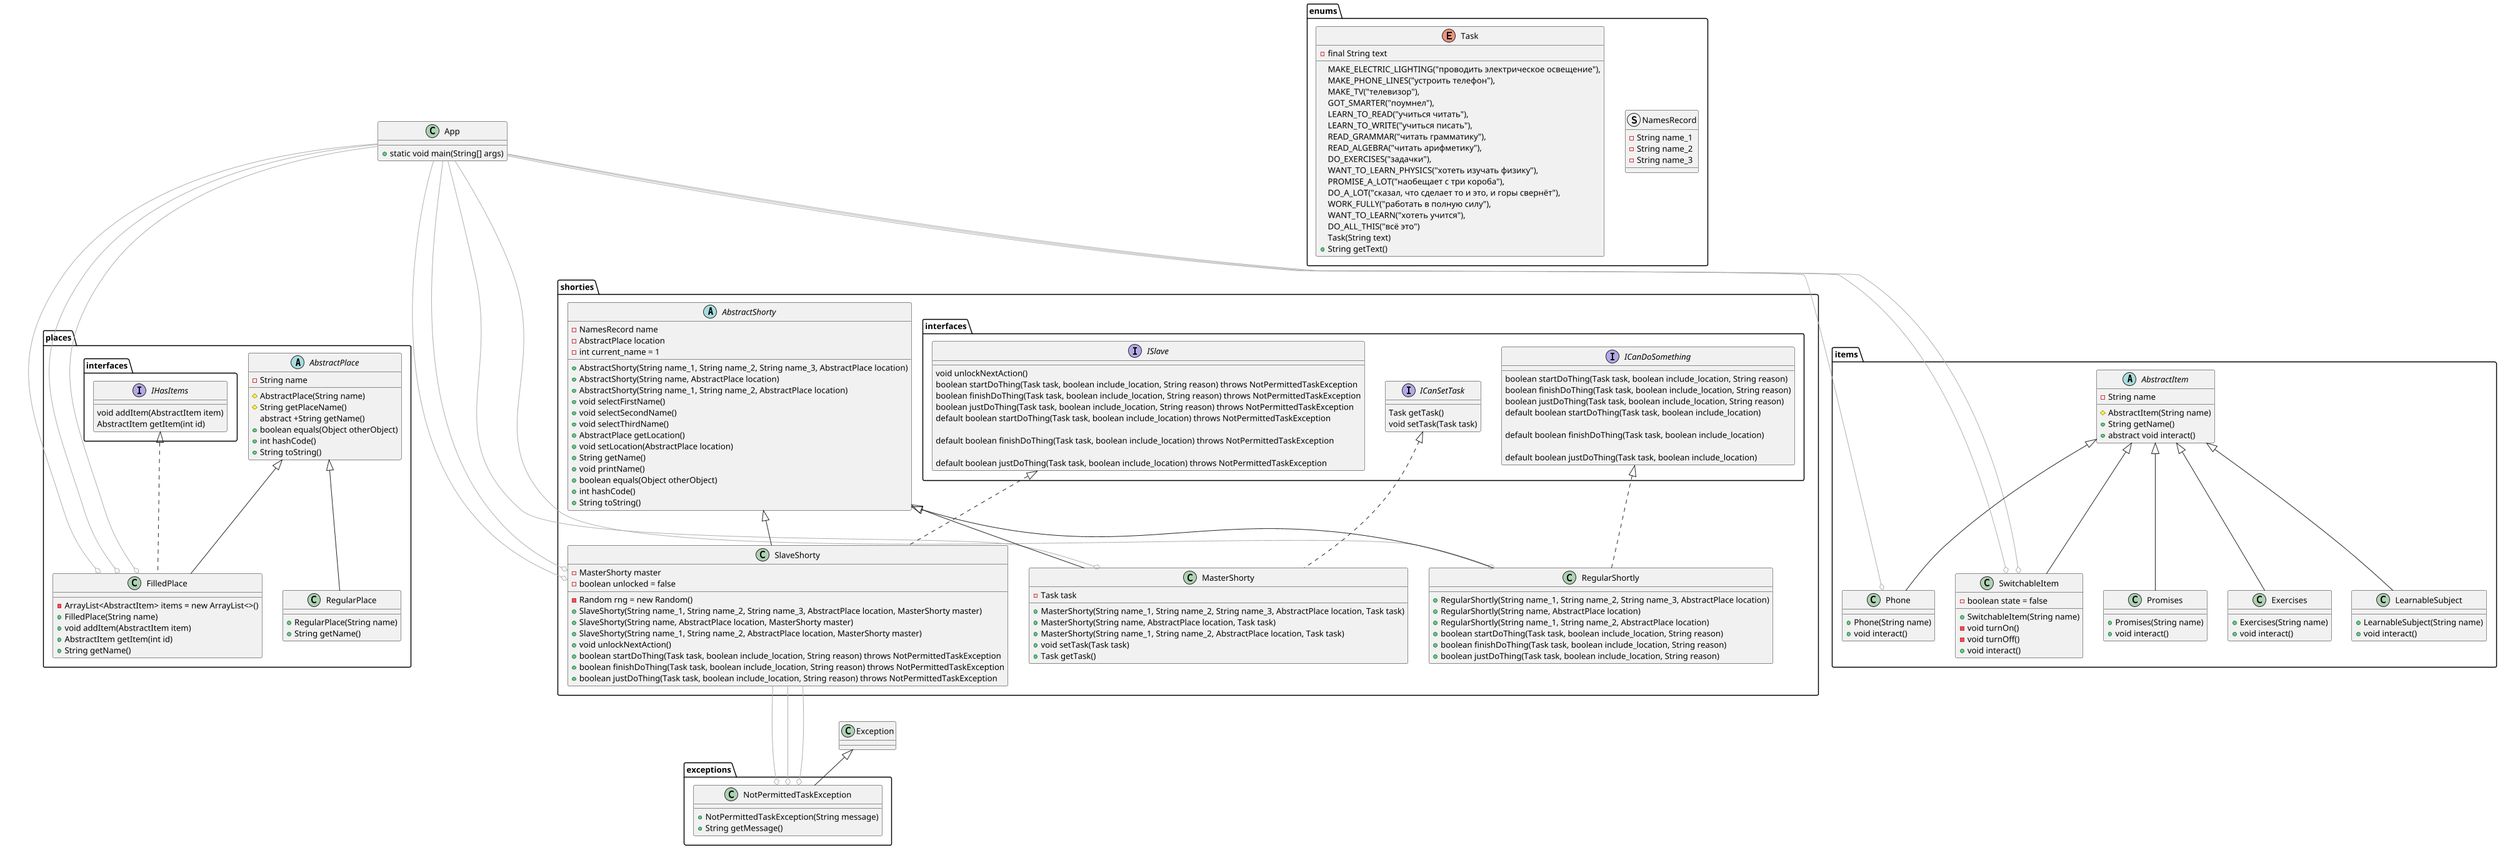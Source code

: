 @startuml
scale max 4000 width
class App {
+static void main(String[] args)
}
App --down[#AAA]-o places.FilledPlace
App -down[#AAA]--o places.FilledPlace
App -down[#AAA]-o shorties.RegularShortly
App -down[#AAA]--o items.SwitchableItem
App -down[#AAA]-o items.Phone
App --down[#AAA]-o shorties.MasterShorty
App -down[#AAA]--o shorties.SlaveShorty
App -down[#AAA]-o shorties.SlaveShorty
App -down[#AAA]--o items.SwitchableItem
App -down[#AAA]-o places.FilledPlace
'!>10 App --down[#AAA]-o shorties.RegularShortly
'!>10 App -down[#AAA]--o items.LearnableSubject
'!>10 App -down[#AAA]-o items.LearnableSubject
'!>10 App -down[#AAA]--o items.Exercises
'!>10 App -down[#AAA]-o places.RegularPlace
'!>10 App --down[#AAA]-o places.FilledPlace
'!>10 App -down[#AAA]--o shorties.RegularShortly
'!>10 App -down[#AAA]-o items.Promises

abstract class shorties.AbstractShorty {
-NamesRecord name
-AbstractPlace location
-int current_name = 1
+AbstractShorty(String name_1, String name_2, String name_3, AbstractPlace location)
+AbstractShorty(String name, AbstractPlace location)
+AbstractShorty(String name_1, String name_2, AbstractPlace location)
+void selectFirstName()
+void selectSecondName()
+void selectThirdName()
+AbstractPlace getLocation()
+void setLocation(AbstractPlace location)
+String getName()
+void printName()
+boolean equals(Object otherObject)
+int hashCode()
+String toString()
}


class shorties.MasterShorty extends shorties.AbstractShorty implements shorties.interfaces.ICanSetTask {
-Task task
+MasterShorty(String name_1, String name_2, String name_3, AbstractPlace location, Task task)
+MasterShorty(String name, AbstractPlace location, Task task)
+MasterShorty(String name_1, String name_2, AbstractPlace location, Task task)
+void setTask(Task task)
+Task getTask()
}


class shorties.RegularShortly extends shorties.AbstractShorty implements shorties.interfaces.ICanDoSomething {
+RegularShortly(String name_1, String name_2, String name_3, AbstractPlace location)
+RegularShortly(String name, AbstractPlace location)
+RegularShortly(String name_1, String name_2, AbstractPlace location)
+boolean startDoThing(Task task, boolean include_location, String reason)
+boolean finishDoThing(Task task, boolean include_location, String reason)
+boolean justDoThing(Task task, boolean include_location, String reason)
}


class shorties.SlaveShorty extends shorties.AbstractShorty implements shorties.interfaces.ISlave {
-MasterShorty master
-boolean unlocked = false
-Random rng = new Random()
+SlaveShorty(String name_1, String name_2, String name_3, AbstractPlace location, MasterShorty master)
+SlaveShorty(String name, AbstractPlace location, MasterShorty master)
+SlaveShorty(String name_1, String name_2, AbstractPlace location, MasterShorty master)
+void unlockNextAction()
+boolean startDoThing(Task task, boolean include_location, String reason) throws NotPermittedTaskException
+boolean finishDoThing(Task task, boolean include_location, String reason) throws NotPermittedTaskException
+boolean justDoThing(Task task, boolean include_location, String reason) throws NotPermittedTaskException
}
shorties.SlaveShorty -down[#AAA]--o exceptions.NotPermittedTaskException
shorties.SlaveShorty -down[#AAA]-o exceptions.NotPermittedTaskException
shorties.SlaveShorty --down[#AAA]-o exceptions.NotPermittedTaskException

interface shorties.interfaces.ICanDoSomething {
boolean startDoThing(Task task, boolean include_location, String reason)
boolean finishDoThing(Task task, boolean include_location, String reason)
boolean justDoThing(Task task, boolean include_location, String reason)
default boolean startDoThing(Task task, boolean include_location)

default boolean finishDoThing(Task task, boolean include_location)

default boolean justDoThing(Task task, boolean include_location)

}


interface shorties.interfaces.ICanSetTask {
Task getTask()
void setTask(Task task)
}


interface shorties.interfaces.ISlave {
void unlockNextAction()
boolean startDoThing(Task task, boolean include_location, String reason) throws NotPermittedTaskException
boolean finishDoThing(Task task, boolean include_location, String reason) throws NotPermittedTaskException
boolean justDoThing(Task task, boolean include_location, String reason) throws NotPermittedTaskException
default boolean startDoThing(Task task, boolean include_location) throws NotPermittedTaskException

default boolean finishDoThing(Task task, boolean include_location) throws NotPermittedTaskException

default boolean justDoThing(Task task, boolean include_location) throws NotPermittedTaskException

}


abstract class places.AbstractPlace {
-String name
#AbstractPlace(String name)
#String getPlaceName()
abstract +String getName()
+boolean equals(Object otherObject)
+int hashCode()
+String toString()
}


class places.FilledPlace extends places.AbstractPlace implements places.interfaces.IHasItems {
-ArrayList<AbstractItem> items = new ArrayList<>()
+FilledPlace(String name)
+void addItem(AbstractItem item)
+AbstractItem getItem(int id)
+String getName()
}


class places.RegularPlace extends places.AbstractPlace {
+RegularPlace(String name)
+String getName()
}


interface places.interfaces.IHasItems {
void addItem(AbstractItem item)
AbstractItem getItem(int id)
}


abstract class items.AbstractItem {
-String name
#AbstractItem(String name)
+String getName()
+abstract void interact()
}


class items.Exercises extends items.AbstractItem {
+Exercises(String name)
+void interact()
}


class items.LearnableSubject extends items.AbstractItem {
+LearnableSubject(String name)
+void interact()
}


class items.Phone extends items.AbstractItem {
+Phone(String name)
+void interact()
}


class items.Promises extends items.AbstractItem {
+Promises(String name)
+void interact()
}


class items.SwitchableItem extends items.AbstractItem {
-boolean state = false
+SwitchableItem(String name)
-void turnOn()
-void turnOff()
+void interact()
}


class exceptions.NotPermittedTaskException extends Exception {
+NotPermittedTaskException(String message)
+String getMessage()
}


struct enums.NamesRecord {
-String name_1
-String name_2
-String name_3
}


enum enums.Task {
MAKE_ELECTRIC_LIGHTING("проводить электрическое освещение"),
MAKE_PHONE_LINES("устроить телефон"),
MAKE_TV("телевизор"),
GOT_SMARTER("поумнел"),
LEARN_TO_READ("учиться читать"),
LEARN_TO_WRITE("учиться писать"),
READ_GRAMMAR("читать грамматику"),
READ_ALGEBRA("читать арифметику"),
DO_EXERCISES("задачки"),
WANT_TO_LEARN_PHYSICS("хотеть изучать физику"),
PROMISE_A_LOT("наобещает с три короба"),
DO_A_LOT("сказал, что сделает то и это, и горы свернёт"),
WORK_FULLY("работать в полную силу"),
WANT_TO_LEARN("хотеть учится"),
DO_ALL_THIS("всё это")
-final String text
Task(String text)
+String getText()
}


@enduml
